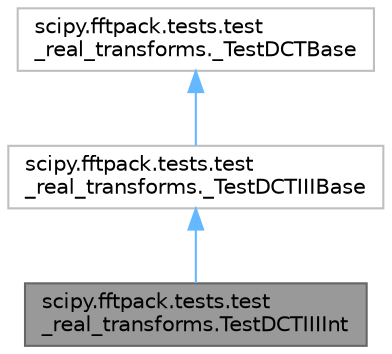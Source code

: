 digraph "scipy.fftpack.tests.test_real_transforms.TestDCTIIIInt"
{
 // LATEX_PDF_SIZE
  bgcolor="transparent";
  edge [fontname=Helvetica,fontsize=10,labelfontname=Helvetica,labelfontsize=10];
  node [fontname=Helvetica,fontsize=10,shape=box,height=0.2,width=0.4];
  Node1 [id="Node000001",label="scipy.fftpack.tests.test\l_real_transforms.TestDCTIIIInt",height=0.2,width=0.4,color="gray40", fillcolor="grey60", style="filled", fontcolor="black",tooltip=" "];
  Node2 -> Node1 [id="edge1_Node000001_Node000002",dir="back",color="steelblue1",style="solid",tooltip=" "];
  Node2 [id="Node000002",label="scipy.fftpack.tests.test\l_real_transforms._TestDCTIIIBase",height=0.2,width=0.4,color="grey75", fillcolor="white", style="filled",URL="$d7/d26/classscipy_1_1fftpack_1_1tests_1_1test__real__transforms_1_1__TestDCTIIIBase.html",tooltip=" "];
  Node3 -> Node2 [id="edge2_Node000002_Node000003",dir="back",color="steelblue1",style="solid",tooltip=" "];
  Node3 [id="Node000003",label="scipy.fftpack.tests.test\l_real_transforms._TestDCTBase",height=0.2,width=0.4,color="grey75", fillcolor="white", style="filled",URL="$d2/dd4/classscipy_1_1fftpack_1_1tests_1_1test__real__transforms_1_1__TestDCTBase.html",tooltip=" "];
}
